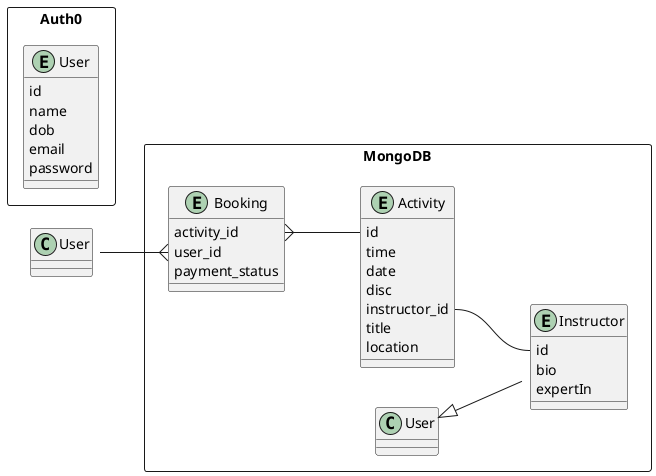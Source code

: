 @startuml
left to right direction
rectangle Auth0 {
    entity User {
        id
        name
        dob
        email
        password
    }
}
rectangle MongoDB {
    entity Activity {
        id
        time
        date
        disc
        instructor_id
        title
        location
    }
    entity Instructor extends User {
    id
    bio
    expertIn
    }
    entity Booking {
        activity_id
        user_id
        payment_status
    }
}
Activity::instructor_id -- Instructor::id
Booking::activity_id }-- Activity::id
User::id --{ Booking::user_id
@enduml